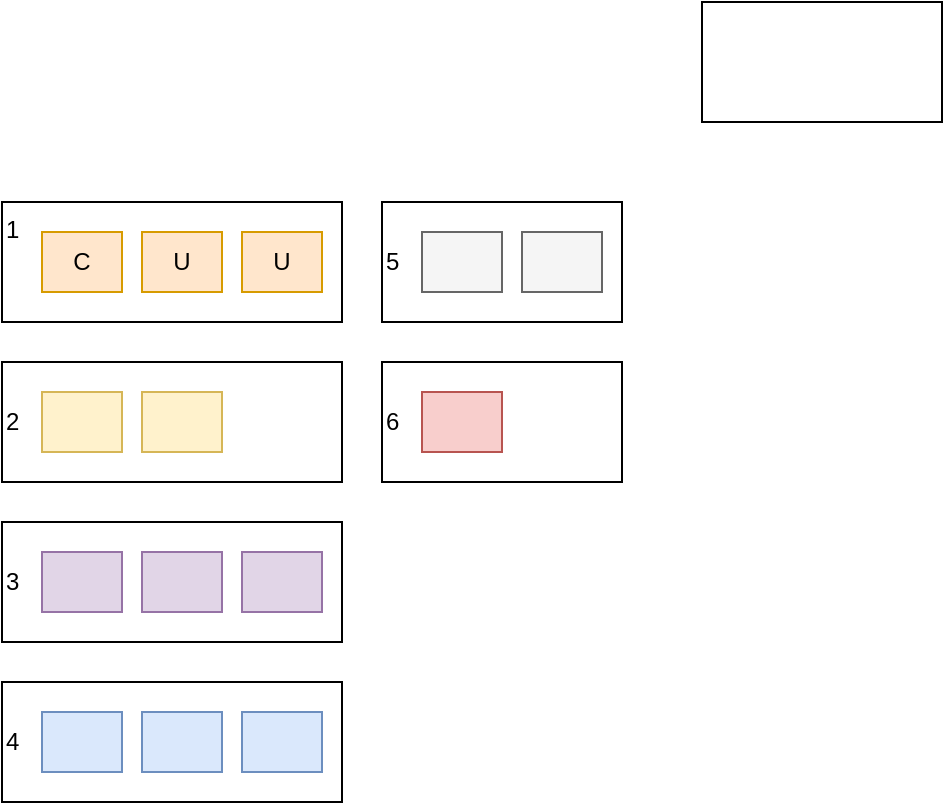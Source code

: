<mxfile version="20.1.1" type="github" pages="4">
  <diagram id="MrSgyRvSoph1z1Bf6FaL" name="Page-1">
    <mxGraphModel dx="1220" dy="1104" grid="1" gridSize="10" guides="1" tooltips="1" connect="1" arrows="1" fold="1" page="1" pageScale="1" pageWidth="850" pageHeight="1100" math="0" shadow="0">
      <root>
        <mxCell id="0" />
        <mxCell id="1" parent="0" />
        <mxCell id="wyF6EM-js5rAWTfWdnoO-21" value="1" style="rounded=0;whiteSpace=wrap;html=1;align=left;verticalAlign=top;" parent="1" vertex="1">
          <mxGeometry x="70" y="220" width="170" height="60" as="geometry" />
        </mxCell>
        <mxCell id="wyF6EM-js5rAWTfWdnoO-22" value="2" style="rounded=0;whiteSpace=wrap;html=1;align=left;" parent="1" vertex="1">
          <mxGeometry x="70" y="300" width="170" height="60" as="geometry" />
        </mxCell>
        <mxCell id="wyF6EM-js5rAWTfWdnoO-23" value="3" style="rounded=0;whiteSpace=wrap;html=1;align=left;" parent="1" vertex="1">
          <mxGeometry x="70" y="380" width="170" height="60" as="geometry" />
        </mxCell>
        <mxCell id="wyF6EM-js5rAWTfWdnoO-24" value="4" style="rounded=0;whiteSpace=wrap;html=1;align=left;" parent="1" vertex="1">
          <mxGeometry x="70" y="460" width="170" height="60" as="geometry" />
        </mxCell>
        <mxCell id="wyF6EM-js5rAWTfWdnoO-28" value="" style="rounded=0;whiteSpace=wrap;html=1;fillColor=#dae8fc;strokeColor=#6c8ebf;" parent="1" vertex="1">
          <mxGeometry x="190" y="475" width="40" height="30" as="geometry" />
        </mxCell>
        <mxCell id="wyF6EM-js5rAWTfWdnoO-29" value="U" style="rounded=0;whiteSpace=wrap;html=1;fillColor=#ffe6cc;strokeColor=#d79b00;" parent="1" vertex="1">
          <mxGeometry x="190" y="235" width="40" height="30" as="geometry" />
        </mxCell>
        <mxCell id="wyF6EM-js5rAWTfWdnoO-30" value="" style="rounded=0;whiteSpace=wrap;html=1;fillColor=#fff2cc;strokeColor=#d6b656;" parent="1" vertex="1">
          <mxGeometry x="90" y="315" width="40" height="30" as="geometry" />
        </mxCell>
        <mxCell id="wyF6EM-js5rAWTfWdnoO-33" value="" style="rounded=0;whiteSpace=wrap;html=1;fillColor=#fff2cc;strokeColor=#d6b656;" parent="1" vertex="1">
          <mxGeometry x="140" y="315" width="40" height="30" as="geometry" />
        </mxCell>
        <mxCell id="wyF6EM-js5rAWTfWdnoO-38" value="" style="rounded=0;whiteSpace=wrap;html=1;fillColor=#e1d5e7;strokeColor=#9673a6;" parent="1" vertex="1">
          <mxGeometry x="190" y="395" width="40" height="30" as="geometry" />
        </mxCell>
        <mxCell id="wyF6EM-js5rAWTfWdnoO-42" value="" style="rounded=0;whiteSpace=wrap;html=1;fillColor=#dae8fc;strokeColor=#6c8ebf;" parent="1" vertex="1">
          <mxGeometry x="90" y="475" width="40" height="30" as="geometry" />
        </mxCell>
        <mxCell id="wyF6EM-js5rAWTfWdnoO-43" value="" style="rounded=0;whiteSpace=wrap;html=1;fillColor=#dae8fc;strokeColor=#6c8ebf;" parent="1" vertex="1">
          <mxGeometry x="140" y="475" width="40" height="30" as="geometry" />
        </mxCell>
        <mxCell id="wyF6EM-js5rAWTfWdnoO-45" value="5" style="rounded=0;whiteSpace=wrap;html=1;align=left;" parent="1" vertex="1">
          <mxGeometry x="260" y="220" width="120" height="60" as="geometry" />
        </mxCell>
        <mxCell id="wyF6EM-js5rAWTfWdnoO-46" value="6" style="rounded=0;whiteSpace=wrap;html=1;align=left;" parent="1" vertex="1">
          <mxGeometry x="260" y="300" width="120" height="60" as="geometry" />
        </mxCell>
        <mxCell id="wyF6EM-js5rAWTfWdnoO-50" value="U" style="rounded=0;whiteSpace=wrap;html=1;fillColor=#ffe6cc;strokeColor=#d79b00;" parent="1" vertex="1">
          <mxGeometry x="140" y="235" width="40" height="30" as="geometry" />
        </mxCell>
        <mxCell id="wyF6EM-js5rAWTfWdnoO-51" value="C" style="rounded=0;whiteSpace=wrap;html=1;fillColor=#ffe6cc;strokeColor=#d79b00;" parent="1" vertex="1">
          <mxGeometry x="90" y="235" width="40" height="30" as="geometry" />
        </mxCell>
        <mxCell id="wyF6EM-js5rAWTfWdnoO-57" value="" style="rounded=0;whiteSpace=wrap;html=1;fillColor=#e1d5e7;strokeColor=#9673a6;" parent="1" vertex="1">
          <mxGeometry x="90" y="395" width="40" height="30" as="geometry" />
        </mxCell>
        <mxCell id="wyF6EM-js5rAWTfWdnoO-58" value="" style="rounded=0;whiteSpace=wrap;html=1;fillColor=#e1d5e7;strokeColor=#9673a6;" parent="1" vertex="1">
          <mxGeometry x="140" y="395" width="40" height="30" as="geometry" />
        </mxCell>
        <mxCell id="wyF6EM-js5rAWTfWdnoO-60" value="" style="rounded=0;whiteSpace=wrap;html=1;fillColor=#f5f5f5;fontColor=#333333;strokeColor=#666666;" parent="1" vertex="1">
          <mxGeometry x="280" y="235" width="40" height="30" as="geometry" />
        </mxCell>
        <mxCell id="wyF6EM-js5rAWTfWdnoO-61" value="" style="rounded=0;whiteSpace=wrap;html=1;fillColor=#f5f5f5;fontColor=#333333;strokeColor=#666666;" parent="1" vertex="1">
          <mxGeometry x="330" y="235" width="40" height="30" as="geometry" />
        </mxCell>
        <mxCell id="wyF6EM-js5rAWTfWdnoO-62" value="" style="rounded=0;whiteSpace=wrap;html=1;fillColor=#f8cecc;strokeColor=#b85450;" parent="1" vertex="1">
          <mxGeometry x="280" y="315" width="40" height="30" as="geometry" />
        </mxCell>
        <mxCell id="QsZjcv-_I5Wv7XG-o6u3-1" value="" style="rounded=0;whiteSpace=wrap;html=1;" vertex="1" parent="1">
          <mxGeometry x="420" y="120" width="120" height="60" as="geometry" />
        </mxCell>
      </root>
    </mxGraphModel>
  </diagram>
  <diagram id="f8rtskyEGW7xdTDdCQep" name="Page-2">
    <mxGraphModel dx="1166" dy="784" grid="1" gridSize="10" guides="1" tooltips="1" connect="1" arrows="1" fold="1" page="1" pageScale="1" pageWidth="850" pageHeight="1100" math="0" shadow="0">
      <root>
        <mxCell id="0" />
        <mxCell id="1" parent="0" />
        <mxCell id="tSylsjMDQA6okGXXvVji-1" value="OMS&lt;br&gt;Intelligent Order management" style="rounded=0;whiteSpace=wrap;html=1;" parent="1" vertex="1">
          <mxGeometry x="340" y="330" width="120" height="60" as="geometry" />
        </mxCell>
        <mxCell id="tSylsjMDQA6okGXXvVji-2" value="HCL&lt;br&gt;Commerce" style="rounded=0;whiteSpace=wrap;html=1;" parent="1" vertex="1">
          <mxGeometry x="200" y="130" width="120" height="60" as="geometry" />
        </mxCell>
        <mxCell id="tSylsjMDQA6okGXXvVji-3" value="ERP" style="rounded=0;whiteSpace=wrap;html=1;" parent="1" vertex="1">
          <mxGeometry x="650" y="420" width="120" height="60" as="geometry" />
        </mxCell>
        <mxCell id="tSylsjMDQA6okGXXvVji-6" value="" style="edgeStyle=orthogonalEdgeStyle;rounded=0;orthogonalLoop=1;jettySize=auto;html=1;" parent="1" source="tSylsjMDQA6okGXXvVji-4" target="tSylsjMDQA6okGXXvVji-5" edge="1">
          <mxGeometry relative="1" as="geometry" />
        </mxCell>
        <mxCell id="tSylsjMDQA6okGXXvVji-4" value="Purchase&lt;br&gt;with supplier" style="rounded=0;whiteSpace=wrap;html=1;" parent="1" vertex="1">
          <mxGeometry x="140" y="540" width="80" height="50" as="geometry" />
        </mxCell>
        <mxCell id="tSylsjMDQA6okGXXvVji-8" value="" style="edgeStyle=orthogonalEdgeStyle;rounded=0;orthogonalLoop=1;jettySize=auto;html=1;" parent="1" source="tSylsjMDQA6okGXXvVji-5" target="tSylsjMDQA6okGXXvVji-7" edge="1">
          <mxGeometry relative="1" as="geometry" />
        </mxCell>
        <mxCell id="tSylsjMDQA6okGXXvVji-5" value="Supplier delivery to warehouse" style="rounded=0;whiteSpace=wrap;html=1;" parent="1" vertex="1">
          <mxGeometry x="250" y="540" width="80" height="50" as="geometry" />
        </mxCell>
        <mxCell id="tSylsjMDQA6okGXXvVji-12" value="" style="edgeStyle=orthogonalEdgeStyle;rounded=0;orthogonalLoop=1;jettySize=auto;html=1;" parent="1" source="tSylsjMDQA6okGXXvVji-7" target="tSylsjMDQA6okGXXvVji-11" edge="1">
          <mxGeometry relative="1" as="geometry" />
        </mxCell>
        <mxCell id="tSylsjMDQA6okGXXvVji-7" value="Dispatch to PUDO" style="rounded=0;whiteSpace=wrap;html=1;fillColor=#dae8fc;strokeColor=#6c8ebf;" parent="1" vertex="1">
          <mxGeometry x="360" y="540" width="80" height="50" as="geometry" />
        </mxCell>
        <mxCell id="tSylsjMDQA6okGXXvVji-9" value="Service order for tech" style="rounded=0;whiteSpace=wrap;html=1;fillColor=#f8cecc;strokeColor=#b85450;" parent="1" vertex="1">
          <mxGeometry x="250" y="620" width="80" height="50" as="geometry" />
        </mxCell>
        <mxCell id="tSylsjMDQA6okGXXvVji-14" value="" style="edgeStyle=orthogonalEdgeStyle;rounded=0;orthogonalLoop=1;jettySize=auto;html=1;" parent="1" source="tSylsjMDQA6okGXXvVji-11" target="tSylsjMDQA6okGXXvVji-13" edge="1">
          <mxGeometry relative="1" as="geometry" />
        </mxCell>
        <mxCell id="tSylsjMDQA6okGXXvVji-11" value="Pick and drive to customer" style="rounded=0;whiteSpace=wrap;html=1;" parent="1" vertex="1">
          <mxGeometry x="460" y="540" width="80" height="50" as="geometry" />
        </mxCell>
        <mxCell id="tSylsjMDQA6okGXXvVji-16" value="" style="edgeStyle=orthogonalEdgeStyle;rounded=0;orthogonalLoop=1;jettySize=auto;html=1;" parent="1" source="tSylsjMDQA6okGXXvVji-13" target="tSylsjMDQA6okGXXvVji-15" edge="1">
          <mxGeometry relative="1" as="geometry" />
        </mxCell>
        <mxCell id="tSylsjMDQA6okGXXvVji-13" value="Install" style="rounded=0;whiteSpace=wrap;html=1;fillColor=#d5e8d4;strokeColor=#82b366;" parent="1" vertex="1">
          <mxGeometry x="570" y="540" width="80" height="50" as="geometry" />
        </mxCell>
        <mxCell id="tSylsjMDQA6okGXXvVji-15" value="Collect final payment" style="rounded=0;whiteSpace=wrap;html=1;fillColor=#d5e8d4;strokeColor=#82b366;" parent="1" vertex="1">
          <mxGeometry x="680" y="540" width="80" height="50" as="geometry" />
        </mxCell>
        <mxCell id="tSylsjMDQA6okGXXvVji-18" value="Order" style="rounded=0;whiteSpace=wrap;html=1;" parent="1" vertex="1">
          <mxGeometry x="240" y="240" width="80" height="50" as="geometry" />
        </mxCell>
        <mxCell id="tSylsjMDQA6okGXXvVji-19" value="" style="endArrow=classic;html=1;rounded=0;exitX=0.5;exitY=1;exitDx=0;exitDy=0;entryX=0.5;entryY=0;entryDx=0;entryDy=0;" parent="1" source="tSylsjMDQA6okGXXvVji-2" target="tSylsjMDQA6okGXXvVji-18" edge="1">
          <mxGeometry width="50" height="50" relative="1" as="geometry">
            <mxPoint x="450" y="480" as="sourcePoint" />
            <mxPoint x="500" y="430" as="targetPoint" />
          </mxGeometry>
        </mxCell>
        <mxCell id="tSylsjMDQA6okGXXvVji-20" value="Purchase&lt;br&gt;with supplier" style="rounded=0;whiteSpace=wrap;html=1;" parent="1" vertex="1">
          <mxGeometry x="140" y="540" width="80" height="50" as="geometry" />
        </mxCell>
        <mxCell id="tSylsjMDQA6okGXXvVji-21" value="Supplier delivery to warehouse" style="rounded=0;whiteSpace=wrap;html=1;" parent="1" vertex="1">
          <mxGeometry x="250" y="540" width="80" height="50" as="geometry" />
        </mxCell>
        <mxCell id="tSylsjMDQA6okGXXvVji-22" value="Purchase&lt;br&gt;with supplier" style="rounded=0;whiteSpace=wrap;html=1;" parent="1" vertex="1">
          <mxGeometry x="140" y="540" width="80" height="50" as="geometry" />
        </mxCell>
        <mxCell id="tSylsjMDQA6okGXXvVji-23" value="Supplier delivery to warehouse" style="rounded=0;whiteSpace=wrap;html=1;" parent="1" vertex="1">
          <mxGeometry x="250" y="540" width="80" height="50" as="geometry" />
        </mxCell>
        <mxCell id="tSylsjMDQA6okGXXvVji-24" value="Pick and drive to customer" style="rounded=0;whiteSpace=wrap;html=1;" parent="1" vertex="1">
          <mxGeometry x="460" y="540" width="80" height="50" as="geometry" />
        </mxCell>
        <mxCell id="tSylsjMDQA6okGXXvVji-25" value="Purchase&lt;br&gt;with supplier" style="rounded=0;whiteSpace=wrap;html=1;" parent="1" vertex="1">
          <mxGeometry x="140" y="540" width="80" height="50" as="geometry" />
        </mxCell>
        <mxCell id="tSylsjMDQA6okGXXvVji-26" value="Supplier delivery to warehouse" style="rounded=0;whiteSpace=wrap;html=1;" parent="1" vertex="1">
          <mxGeometry x="250" y="540" width="80" height="50" as="geometry" />
        </mxCell>
        <mxCell id="tSylsjMDQA6okGXXvVji-27" value="Pick and drive to customer" style="rounded=0;whiteSpace=wrap;html=1;" parent="1" vertex="1">
          <mxGeometry x="460" y="540" width="80" height="50" as="geometry" />
        </mxCell>
        <mxCell id="tSylsjMDQA6okGXXvVji-28" value="Purchase&lt;br&gt;with supplier" style="rounded=0;whiteSpace=wrap;html=1;fillColor=#dae8fc;strokeColor=#6c8ebf;" parent="1" vertex="1">
          <mxGeometry x="140" y="540" width="80" height="50" as="geometry" />
        </mxCell>
        <mxCell id="tSylsjMDQA6okGXXvVji-29" value="Supplier delivery to warehouse" style="rounded=0;whiteSpace=wrap;html=1;fillColor=#dae8fc;strokeColor=#6c8ebf;" parent="1" vertex="1">
          <mxGeometry x="250" y="540" width="80" height="50" as="geometry" />
        </mxCell>
        <mxCell id="tSylsjMDQA6okGXXvVji-30" value="Pick and drive to customer" style="rounded=0;whiteSpace=wrap;html=1;fillColor=#dae8fc;strokeColor=#6c8ebf;" parent="1" vertex="1">
          <mxGeometry x="460" y="540" width="80" height="50" as="geometry" />
        </mxCell>
        <mxCell id="tSylsjMDQA6okGXXvVji-31" value="" style="endArrow=classic;html=1;rounded=0;exitX=0.5;exitY=1;exitDx=0;exitDy=0;entryX=0.5;entryY=0;entryDx=0;entryDy=0;" parent="1" source="tSylsjMDQA6okGXXvVji-18" target="tSylsjMDQA6okGXXvVji-1" edge="1">
          <mxGeometry width="50" height="50" relative="1" as="geometry">
            <mxPoint x="450" y="480" as="sourcePoint" />
            <mxPoint x="500" y="430" as="targetPoint" />
          </mxGeometry>
        </mxCell>
        <mxCell id="tSylsjMDQA6okGXXvVji-32" value="Sales order" style="rounded=0;whiteSpace=wrap;html=1;fillColor=#dae8fc;strokeColor=#6c8ebf;" parent="1" vertex="1">
          <mxGeometry x="140" y="460" width="80" height="40" as="geometry" />
        </mxCell>
        <mxCell id="tSylsjMDQA6okGXXvVji-33" value="" style="endArrow=classic;html=1;rounded=0;exitX=0.473;exitY=1.04;exitDx=0;exitDy=0;exitPerimeter=0;entryX=0.5;entryY=0;entryDx=0;entryDy=0;" parent="1" source="tSylsjMDQA6okGXXvVji-1" target="tSylsjMDQA6okGXXvVji-32" edge="1">
          <mxGeometry width="50" height="50" relative="1" as="geometry">
            <mxPoint x="450" y="480" as="sourcePoint" />
            <mxPoint x="500" y="430" as="targetPoint" />
          </mxGeometry>
        </mxCell>
        <mxCell id="tSylsjMDQA6okGXXvVji-34" value="" style="endArrow=classic;html=1;rounded=0;exitX=1.035;exitY=0.526;exitDx=0;exitDy=0;exitPerimeter=0;" parent="1" source="tSylsjMDQA6okGXXvVji-1" edge="1">
          <mxGeometry width="50" height="50" relative="1" as="geometry">
            <mxPoint x="450" y="480" as="sourcePoint" />
            <mxPoint x="580" y="250" as="targetPoint" />
          </mxGeometry>
        </mxCell>
        <mxCell id="tSylsjMDQA6okGXXvVji-35" value="3rd party fulfillment" style="rounded=0;whiteSpace=wrap;html=1;" parent="1" vertex="1">
          <mxGeometry x="580" y="220" width="120" height="60" as="geometry" />
        </mxCell>
      </root>
    </mxGraphModel>
  </diagram>
  <diagram id="ljj8FqV-Sng-DoIx94Ad" name="Page-3">
    <mxGraphModel dx="1220" dy="1104" grid="1" gridSize="10" guides="1" tooltips="1" connect="1" arrows="1" fold="1" page="1" pageScale="1" pageWidth="850" pageHeight="1100" math="0" shadow="0">
      <root>
        <mxCell id="0" />
        <mxCell id="1" parent="0" />
        <mxCell id="2LQS0nzcFNbkjVXeKuqE-7" value="" style="edgeStyle=orthogonalEdgeStyle;rounded=0;orthogonalLoop=1;jettySize=auto;html=1;" parent="1" source="2LQS0nzcFNbkjVXeKuqE-1" target="2LQS0nzcFNbkjVXeKuqE-6" edge="1">
          <mxGeometry relative="1" as="geometry" />
        </mxCell>
        <mxCell id="2LQS0nzcFNbkjVXeKuqE-1" value="Packing slip&lt;br&gt;#ID02" style="rounded=0;whiteSpace=wrap;html=1;" parent="1" vertex="1">
          <mxGeometry x="200" y="310" width="120" height="60" as="geometry" />
        </mxCell>
        <mxCell id="2LQS0nzcFNbkjVXeKuqE-5" value="" style="edgeStyle=orthogonalEdgeStyle;rounded=0;orthogonalLoop=1;jettySize=auto;html=1;" parent="1" source="2LQS0nzcFNbkjVXeKuqE-2" target="2LQS0nzcFNbkjVXeKuqE-4" edge="1">
          <mxGeometry relative="1" as="geometry" />
        </mxCell>
        <mxCell id="2LQS0nzcFNbkjVXeKuqE-2" value="Packing slip&lt;br&gt;#ID01" style="rounded=0;whiteSpace=wrap;html=1;" parent="1" vertex="1">
          <mxGeometry x="200" y="230" width="120" height="60" as="geometry" />
        </mxCell>
        <mxCell id="2LQS0nzcFNbkjVXeKuqE-3" value="Invoice&lt;br&gt;&lt;br&gt;#ID01&lt;br&gt;#ID02&lt;br&gt;" style="rounded=0;whiteSpace=wrap;html=1;" parent="1" vertex="1">
          <mxGeometry x="600" y="180" width="120" height="60" as="geometry" />
        </mxCell>
        <mxCell id="2LQS0nzcFNbkjVXeKuqE-4" value="Product receipt&lt;br&gt;#ID01" style="rounded=0;whiteSpace=wrap;html=1;" parent="1" vertex="1">
          <mxGeometry x="400" y="230" width="120" height="60" as="geometry" />
        </mxCell>
        <mxCell id="2LQS0nzcFNbkjVXeKuqE-6" value="Product receipt&lt;br&gt;#ID02" style="rounded=0;whiteSpace=wrap;html=1;" parent="1" vertex="1">
          <mxGeometry x="400" y="310" width="120" height="60" as="geometry" />
        </mxCell>
        <mxCell id="2LQS0nzcFNbkjVXeKuqE-12" value="" style="edgeStyle=orthogonalEdgeStyle;rounded=0;orthogonalLoop=1;jettySize=auto;html=1;" parent="1" source="2LQS0nzcFNbkjVXeKuqE-8" target="2LQS0nzcFNbkjVXeKuqE-11" edge="1">
          <mxGeometry relative="1" as="geometry" />
        </mxCell>
        <mxCell id="2LQS0nzcFNbkjVXeKuqE-8" value="EDI Portal" style="rounded=0;whiteSpace=wrap;html=1;" parent="1" vertex="1">
          <mxGeometry x="380" y="570" width="80" height="60" as="geometry" />
        </mxCell>
        <mxCell id="2LQS0nzcFNbkjVXeKuqE-10" value="" style="edgeStyle=orthogonalEdgeStyle;rounded=0;orthogonalLoop=1;jettySize=auto;html=1;" parent="1" source="2LQS0nzcFNbkjVXeKuqE-9" target="2LQS0nzcFNbkjVXeKuqE-8" edge="1">
          <mxGeometry relative="1" as="geometry" />
        </mxCell>
        <mxCell id="2LQS0nzcFNbkjVXeKuqE-9" value="ASN" style="shape=document;whiteSpace=wrap;html=1;boundedLbl=1;" parent="1" vertex="1">
          <mxGeometry x="380" y="480" width="80" height="40" as="geometry" />
        </mxCell>
        <mxCell id="2LQS0nzcFNbkjVXeKuqE-11" value="Clipper" style="whiteSpace=wrap;html=1;rounded=0;" parent="1" vertex="1">
          <mxGeometry x="200" y="690" width="120" height="60" as="geometry" />
        </mxCell>
      </root>
    </mxGraphModel>
  </diagram>
  <diagram id="zPKi5U0y_IrefZE18IHF" name="Page-4">
    <mxGraphModel dx="697" dy="1731" grid="1" gridSize="10" guides="1" tooltips="1" connect="1" arrows="1" fold="1" page="1" pageScale="1" pageWidth="850" pageHeight="1100" math="0" shadow="0">
      <root>
        <mxCell id="0" />
        <mxCell id="1" parent="0" />
        <mxCell id="QGKfW3-krKWg9SkF_rpc-1" value="" style="endArrow=none;html=1;rounded=0;" edge="1" parent="1">
          <mxGeometry width="50" height="50" relative="1" as="geometry">
            <mxPoint x="20" y="230" as="sourcePoint" />
            <mxPoint x="850" y="230" as="targetPoint" />
          </mxGeometry>
        </mxCell>
        <mxCell id="QGKfW3-krKWg9SkF_rpc-2" value="" style="endArrow=none;html=1;rounded=0;" edge="1" parent="1">
          <mxGeometry width="50" height="50" relative="1" as="geometry">
            <mxPoint x="30" y="820" as="sourcePoint" />
            <mxPoint x="860" y="820" as="targetPoint" />
          </mxGeometry>
        </mxCell>
        <mxCell id="QGKfW3-krKWg9SkF_rpc-7" value="Sales order" style="rounded=0;whiteSpace=wrap;html=1;labelPosition=center;verticalLabelPosition=middle;align=center;verticalAlign=top;" vertex="1" parent="1">
          <mxGeometry x="60" y="20" width="250" height="190" as="geometry" />
        </mxCell>
        <mxCell id="QGKfW3-krKWg9SkF_rpc-8" value="Curtain - Purchase to order + Install" style="rounded=0;whiteSpace=wrap;html=1;fillColor=#dae8fc;strokeColor=#6c8ebf;" vertex="1" parent="1">
          <mxGeometry x="70" y="50" width="230" height="30" as="geometry" />
        </mxCell>
        <mxCell id="QGKfW3-krKWg9SkF_rpc-9" value="Curtain - Purchase&amp;nbsp;to order + Install" style="rounded=0;whiteSpace=wrap;html=1;fillColor=#dae8fc;strokeColor=#6c8ebf;" vertex="1" parent="1">
          <mxGeometry x="70" y="90" width="230" height="30" as="geometry" />
        </mxCell>
        <mxCell id="QGKfW3-krKWg9SkF_rpc-10" value="Pillow cover - Stock" style="rounded=0;whiteSpace=wrap;html=1;fillColor=#d5e8d4;strokeColor=#82b366;" vertex="1" parent="1">
          <mxGeometry x="70" y="130" width="230" height="30" as="geometry" />
        </mxCell>
        <mxCell id="QGKfW3-krKWg9SkF_rpc-11" value="Couch - Purchase&amp;nbsp;to order" style="rounded=0;whiteSpace=wrap;html=1;fillColor=#fff2cc;strokeColor=#d6b656;" vertex="1" parent="1">
          <mxGeometry x="70" y="170" width="230" height="30" as="geometry" />
        </mxCell>
        <mxCell id="QGKfW3-krKWg9SkF_rpc-12" value="Ecommerce HCL" style="text;html=1;strokeColor=none;fillColor=none;align=center;verticalAlign=middle;whiteSpace=wrap;rounded=0;fontStyle=1" vertex="1" parent="1">
          <mxGeometry x="60" y="-50" width="130" height="60" as="geometry" />
        </mxCell>
        <mxCell id="QGKfW3-krKWg9SkF_rpc-13" value="OMS - IOM" style="text;html=1;strokeColor=none;fillColor=none;align=center;verticalAlign=middle;whiteSpace=wrap;rounded=0;fontStyle=1" vertex="1" parent="1">
          <mxGeometry y="230" width="130" height="60" as="geometry" />
        </mxCell>
        <mxCell id="QGKfW3-krKWg9SkF_rpc-14" value="" style="endArrow=classic;html=1;rounded=0;exitX=0.5;exitY=1;exitDx=0;exitDy=0;" edge="1" parent="1" source="QGKfW3-krKWg9SkF_rpc-7">
          <mxGeometry width="50" height="50" relative="1" as="geometry">
            <mxPoint x="400" y="470" as="sourcePoint" />
            <mxPoint x="135" y="300" as="targetPoint" />
          </mxGeometry>
        </mxCell>
        <mxCell id="QGKfW3-krKWg9SkF_rpc-15" value="Order intake provider" style="rounded=0;whiteSpace=wrap;html=1;" vertex="1" parent="1">
          <mxGeometry x="75" y="300" width="120" height="40" as="geometry" />
        </mxCell>
        <mxCell id="QGKfW3-krKWg9SkF_rpc-16" value="Order" style="rounded=0;whiteSpace=wrap;html=1;fillColor=#f5f5f5;fontColor=#333333;strokeColor=#666666;" vertex="1" parent="1">
          <mxGeometry x="40" y="390" width="120" height="60" as="geometry" />
        </mxCell>
        <mxCell id="QGKfW3-krKWg9SkF_rpc-17" value="Order products" style="rounded=0;whiteSpace=wrap;html=1;fillColor=#f5f5f5;fontColor=#333333;strokeColor=#666666;" vertex="1" parent="1">
          <mxGeometry x="120" y="430" width="120" height="30" as="geometry" />
        </mxCell>
        <mxCell id="QGKfW3-krKWg9SkF_rpc-18" value="Order products" style="rounded=0;whiteSpace=wrap;html=1;fillColor=#f5f5f5;fontColor=#333333;strokeColor=#666666;" vertex="1" parent="1">
          <mxGeometry x="120" y="470" width="120" height="30" as="geometry" />
        </mxCell>
        <mxCell id="QGKfW3-krKWg9SkF_rpc-19" value="Order products" style="rounded=0;whiteSpace=wrap;html=1;fillColor=#f5f5f5;fontColor=#333333;strokeColor=#666666;" vertex="1" parent="1">
          <mxGeometry x="120" y="510" width="120" height="30" as="geometry" />
        </mxCell>
        <mxCell id="QGKfW3-krKWg9SkF_rpc-20" value="Order products" style="rounded=0;whiteSpace=wrap;html=1;fillColor=#f5f5f5;fontColor=#333333;strokeColor=#666666;" vertex="1" parent="1">
          <mxGeometry x="120" y="550" width="120" height="30" as="geometry" />
        </mxCell>
        <mxCell id="QGKfW3-krKWg9SkF_rpc-21" value="" style="endArrow=classic;html=1;rounded=0;exitX=0.5;exitY=1;exitDx=0;exitDy=0;entryX=0.5;entryY=0;entryDx=0;entryDy=0;" edge="1" parent="1" source="QGKfW3-krKWg9SkF_rpc-15" target="QGKfW3-krKWg9SkF_rpc-16">
          <mxGeometry width="50" height="50" relative="1" as="geometry">
            <mxPoint x="400" y="470" as="sourcePoint" />
            <mxPoint x="450" y="420" as="targetPoint" />
          </mxGeometry>
        </mxCell>
        <mxCell id="QGKfW3-krKWg9SkF_rpc-29" value="Fulfillment Order" style="rounded=0;whiteSpace=wrap;html=1;fillColor=#dae8fc;strokeColor=#6c8ebf;" vertex="1" parent="1">
          <mxGeometry x="290" y="310" width="120" height="60" as="geometry" />
        </mxCell>
        <mxCell id="QGKfW3-krKWg9SkF_rpc-30" value="Fulfillment Order&amp;nbsp;product" style="rounded=0;whiteSpace=wrap;html=1;fillColor=#dae8fc;strokeColor=#6c8ebf;" vertex="1" parent="1">
          <mxGeometry x="310" y="350" width="170" height="30" as="geometry" />
        </mxCell>
        <mxCell id="QGKfW3-krKWg9SkF_rpc-34" value="Fulfillment Order" style="rounded=0;whiteSpace=wrap;html=1;fillColor=#d5e8d4;strokeColor=#82b366;" vertex="1" parent="1">
          <mxGeometry x="510" y="310" width="120" height="60" as="geometry" />
        </mxCell>
        <mxCell id="QGKfW3-krKWg9SkF_rpc-35" value="Fulfillment Order&amp;nbsp;product" style="rounded=0;whiteSpace=wrap;html=1;fillColor=#d5e8d4;strokeColor=#82b366;" vertex="1" parent="1">
          <mxGeometry x="530" y="350" width="170" height="30" as="geometry" />
        </mxCell>
        <mxCell id="QGKfW3-krKWg9SkF_rpc-36" value="Fulfillment Order" style="rounded=0;whiteSpace=wrap;html=1;fillColor=#fff2cc;strokeColor=#d6b656;" vertex="1" parent="1">
          <mxGeometry x="730" y="310" width="120" height="60" as="geometry" />
        </mxCell>
        <mxCell id="QGKfW3-krKWg9SkF_rpc-37" value="Fulfillment Order&amp;nbsp;product" style="rounded=0;whiteSpace=wrap;html=1;fillColor=#fff2cc;strokeColor=#d6b656;" vertex="1" parent="1">
          <mxGeometry x="750" y="350" width="170" height="30" as="geometry" />
        </mxCell>
        <mxCell id="QGKfW3-krKWg9SkF_rpc-53" value="Fulfillment journey" style="text;html=1;strokeColor=none;fillColor=none;align=center;verticalAlign=middle;whiteSpace=wrap;rounded=0;fontStyle=1" vertex="1" parent="1">
          <mxGeometry x="450" y="230" width="200" height="30" as="geometry" />
        </mxCell>
        <mxCell id="QGKfW3-krKWg9SkF_rpc-54" value="Fulfillment Order&amp;nbsp;product" style="rounded=0;whiteSpace=wrap;html=1;fillColor=#dae8fc;strokeColor=#6c8ebf;" vertex="1" parent="1">
          <mxGeometry x="310" y="390" width="170" height="30" as="geometry" />
        </mxCell>
        <mxCell id="QGKfW3-krKWg9SkF_rpc-55" value="" style="endArrow=none;html=1;rounded=0;" edge="1" parent="1">
          <mxGeometry width="50" height="50" relative="1" as="geometry">
            <mxPoint x="490" y="700" as="sourcePoint" />
            <mxPoint x="490" y="290" as="targetPoint" />
          </mxGeometry>
        </mxCell>
        <mxCell id="QGKfW3-krKWg9SkF_rpc-56" value="" style="endArrow=none;html=1;rounded=0;" edge="1" parent="1">
          <mxGeometry width="50" height="50" relative="1" as="geometry">
            <mxPoint x="710" y="690" as="sourcePoint" />
            <mxPoint x="710" y="280" as="targetPoint" />
          </mxGeometry>
        </mxCell>
        <mxCell id="QGKfW3-krKWg9SkF_rpc-57" value="" style="endArrow=none;html=1;rounded=0;fontStyle=1" edge="1" parent="1">
          <mxGeometry width="50" height="50" relative="1" as="geometry">
            <mxPoint x="940" y="690" as="sourcePoint" />
            <mxPoint x="940" y="280" as="targetPoint" />
          </mxGeometry>
        </mxCell>
        <mxCell id="QGKfW3-krKWg9SkF_rpc-62" value="" style="edgeStyle=orthogonalEdgeStyle;rounded=0;orthogonalLoop=1;jettySize=auto;html=1;" edge="1" parent="1" source="QGKfW3-krKWg9SkF_rpc-58" target="QGKfW3-krKWg9SkF_rpc-61">
          <mxGeometry relative="1" as="geometry" />
        </mxCell>
        <mxCell id="QGKfW3-krKWg9SkF_rpc-58" value="Create commerce order" style="rounded=0;whiteSpace=wrap;html=1;" vertex="1" parent="1">
          <mxGeometry x="310" y="450" width="120" height="60" as="geometry" />
        </mxCell>
        <mxCell id="QGKfW3-krKWg9SkF_rpc-66" value="" style="edgeStyle=orthogonalEdgeStyle;rounded=0;orthogonalLoop=1;jettySize=auto;html=1;" edge="1" parent="1" source="QGKfW3-krKWg9SkF_rpc-59" target="QGKfW3-krKWg9SkF_rpc-65">
          <mxGeometry relative="1" as="geometry" />
        </mxCell>
        <mxCell id="QGKfW3-krKWg9SkF_rpc-59" value="Create commerce order" style="rounded=0;whiteSpace=wrap;html=1;" vertex="1" parent="1">
          <mxGeometry x="555" y="450" width="120" height="60" as="geometry" />
        </mxCell>
        <mxCell id="QGKfW3-krKWg9SkF_rpc-68" value="" style="edgeStyle=orthogonalEdgeStyle;rounded=0;orthogonalLoop=1;jettySize=auto;html=1;" edge="1" parent="1" source="QGKfW3-krKWg9SkF_rpc-60" target="QGKfW3-krKWg9SkF_rpc-67">
          <mxGeometry relative="1" as="geometry" />
        </mxCell>
        <mxCell id="QGKfW3-krKWg9SkF_rpc-60" value="Create commerce order" style="rounded=0;whiteSpace=wrap;html=1;" vertex="1" parent="1">
          <mxGeometry x="775" y="450" width="120" height="60" as="geometry" />
        </mxCell>
        <mxCell id="QGKfW3-krKWg9SkF_rpc-64" value="" style="edgeStyle=orthogonalEdgeStyle;rounded=0;orthogonalLoop=1;jettySize=auto;html=1;" edge="1" parent="1" source="QGKfW3-krKWg9SkF_rpc-61" target="QGKfW3-krKWg9SkF_rpc-63">
          <mxGeometry relative="1" as="geometry" />
        </mxCell>
        <mxCell id="QGKfW3-krKWg9SkF_rpc-61" value="Transfer order from DC - PUDO" style="rounded=0;whiteSpace=wrap;html=1;" vertex="1" parent="1">
          <mxGeometry x="310" y="550" width="120" height="60" as="geometry" />
        </mxCell>
        <mxCell id="QGKfW3-krKWg9SkF_rpc-70" value="" style="edgeStyle=orthogonalEdgeStyle;rounded=0;orthogonalLoop=1;jettySize=auto;html=1;" edge="1" parent="1" source="QGKfW3-krKWg9SkF_rpc-63" target="QGKfW3-krKWg9SkF_rpc-69">
          <mxGeometry relative="1" as="geometry" />
        </mxCell>
        <mxCell id="QGKfW3-krKWg9SkF_rpc-63" value="PO with supplier" style="rounded=0;whiteSpace=wrap;html=1;" vertex="1" parent="1">
          <mxGeometry x="310" y="650" width="120" height="60" as="geometry" />
        </mxCell>
        <mxCell id="QGKfW3-krKWg9SkF_rpc-65" value="Release to warehouse" style="rounded=0;whiteSpace=wrap;html=1;" vertex="1" parent="1">
          <mxGeometry x="555" y="550" width="120" height="60" as="geometry" />
        </mxCell>
        <mxCell id="QGKfW3-krKWg9SkF_rpc-67" value="PO supplier" style="rounded=0;whiteSpace=wrap;html=1;" vertex="1" parent="1">
          <mxGeometry x="775" y="550" width="120" height="60" as="geometry" />
        </mxCell>
        <mxCell id="QGKfW3-krKWg9SkF_rpc-69" value="Create service order" style="rounded=0;whiteSpace=wrap;html=1;" vertex="1" parent="1">
          <mxGeometry x="310" y="740" width="120" height="60" as="geometry" />
        </mxCell>
        <mxCell id="QGKfW3-krKWg9SkF_rpc-71" value="Sales (commerce) order" style="rounded=0;whiteSpace=wrap;html=1;" vertex="1" parent="1">
          <mxGeometry x="75" y="930" width="120" height="60" as="geometry" />
        </mxCell>
        <mxCell id="QGKfW3-krKWg9SkF_rpc-72" value="ERP - FinOps" style="text;html=1;strokeColor=none;fillColor=none;align=center;verticalAlign=middle;whiteSpace=wrap;rounded=0;fontStyle=1" vertex="1" parent="1">
          <mxGeometry x="30" y="820" width="130" height="60" as="geometry" />
        </mxCell>
        <mxCell id="QGKfW3-krKWg9SkF_rpc-73" value="Transfer order&lt;br&gt;DC - PUDO" style="rounded=0;whiteSpace=wrap;html=1;" vertex="1" parent="1">
          <mxGeometry x="270" y="930" width="120" height="60" as="geometry" />
        </mxCell>
        <mxCell id="QGKfW3-krKWg9SkF_rpc-74" value="Purchase order with supplier" style="rounded=0;whiteSpace=wrap;html=1;" vertex="1" parent="1">
          <mxGeometry x="450" y="930" width="120" height="60" as="geometry" />
        </mxCell>
        <mxCell id="QGKfW3-krKWg9SkF_rpc-80" value="" style="endArrow=classic;html=1;rounded=0;exitX=0;exitY=0.75;exitDx=0;exitDy=0;entryX=1;entryY=0;entryDx=0;entryDy=0;" edge="1" parent="1" source="QGKfW3-krKWg9SkF_rpc-58" target="QGKfW3-krKWg9SkF_rpc-71">
          <mxGeometry width="50" height="50" relative="1" as="geometry">
            <mxPoint x="470" y="620" as="sourcePoint" />
            <mxPoint x="520" y="570" as="targetPoint" />
          </mxGeometry>
        </mxCell>
        <mxCell id="QGKfW3-krKWg9SkF_rpc-81" value="" style="endArrow=classic;html=1;rounded=0;exitX=0;exitY=1;exitDx=0;exitDy=0;entryX=0.185;entryY=0.028;entryDx=0;entryDy=0;entryPerimeter=0;" edge="1" parent="1" source="QGKfW3-krKWg9SkF_rpc-61" target="QGKfW3-krKWg9SkF_rpc-73">
          <mxGeometry width="50" height="50" relative="1" as="geometry">
            <mxPoint x="470" y="620" as="sourcePoint" />
            <mxPoint x="520" y="570" as="targetPoint" />
          </mxGeometry>
        </mxCell>
        <mxCell id="QGKfW3-krKWg9SkF_rpc-82" value="" style="endArrow=classic;html=1;rounded=0;exitX=1;exitY=1;exitDx=0;exitDy=0;entryX=0.5;entryY=0;entryDx=0;entryDy=0;" edge="1" parent="1" source="QGKfW3-krKWg9SkF_rpc-63" target="QGKfW3-krKWg9SkF_rpc-74">
          <mxGeometry width="50" height="50" relative="1" as="geometry">
            <mxPoint x="470" y="620" as="sourcePoint" />
            <mxPoint x="520" y="570" as="targetPoint" />
          </mxGeometry>
        </mxCell>
        <mxCell id="QGKfW3-krKWg9SkF_rpc-83" value="Event: Delivery date change" style="rounded=0;whiteSpace=wrap;html=1;fillColor=#f8cecc;strokeColor=#b85450;" vertex="1" parent="1">
          <mxGeometry x="530" y="850" width="120" height="40" as="geometry" />
        </mxCell>
        <mxCell id="QGKfW3-krKWg9SkF_rpc-84" value="Event: Delivered" style="rounded=0;whiteSpace=wrap;html=1;fillColor=#f8cecc;strokeColor=#b85450;" vertex="1" parent="1">
          <mxGeometry x="580" y="910" width="120" height="40" as="geometry" />
        </mxCell>
        <mxCell id="QGKfW3-krKWg9SkF_rpc-85" value="Event: Shipped" style="rounded=0;whiteSpace=wrap;html=1;fillColor=#f8cecc;strokeColor=#b85450;" vertex="1" parent="1">
          <mxGeometry x="305" y="840" width="120" height="40" as="geometry" />
        </mxCell>
        <mxCell id="QGKfW3-krKWg9SkF_rpc-86" value="Event: Delivered" style="rounded=0;whiteSpace=wrap;html=1;fillColor=#f8cecc;strokeColor=#b85450;" vertex="1" parent="1">
          <mxGeometry x="305" y="890" width="120" height="40" as="geometry" />
        </mxCell>
        <mxCell id="QGKfW3-krKWg9SkF_rpc-87" value="" style="endArrow=classic;html=1;rounded=0;exitX=0.5;exitY=0;exitDx=0;exitDy=0;" edge="1" parent="1" source="QGKfW3-krKWg9SkF_rpc-83">
          <mxGeometry width="50" height="50" relative="1" as="geometry">
            <mxPoint x="600" y="830" as="sourcePoint" />
            <mxPoint x="450" y="450" as="targetPoint" />
          </mxGeometry>
        </mxCell>
        <mxCell id="QGKfW3-krKWg9SkF_rpc-88" value="Fulfillment Order" style="rounded=0;whiteSpace=wrap;html=1;fillColor=#dae8fc;strokeColor=#6c8ebf;" vertex="1" parent="1">
          <mxGeometry x="75" y="1110" width="120" height="60" as="geometry" />
        </mxCell>
        <mxCell id="QGKfW3-krKWg9SkF_rpc-89" value="Fulfillment Order&amp;nbsp;product" style="rounded=0;whiteSpace=wrap;html=1;fillColor=#dae8fc;strokeColor=#6c8ebf;" vertex="1" parent="1">
          <mxGeometry x="95" y="1180" width="170" height="30" as="geometry" />
        </mxCell>
        <mxCell id="QGKfW3-krKWg9SkF_rpc-90" value="Fulfillment Order&amp;nbsp;product" style="rounded=0;whiteSpace=wrap;html=1;fillColor=#dae8fc;strokeColor=#6c8ebf;" vertex="1" parent="1">
          <mxGeometry x="95" y="1250" width="170" height="30" as="geometry" />
        </mxCell>
        <mxCell id="QGKfW3-krKWg9SkF_rpc-91" value="Fulfillment activity&lt;br&gt;&lt;br&gt;Activity type: Purchase / Transfer&lt;br&gt;ID - PO/TO&lt;br&gt;Line No - PO/TO Line&lt;br&gt;FK - Fulfillment Order product&lt;br&gt;Status - On order / &lt;b&gt;Delivered&lt;/b&gt; / Cancelled / &lt;b&gt;Shipped&lt;/b&gt;&lt;br&gt;Requested Quantity&lt;br&gt;Delivered Quantity" style="rounded=0;whiteSpace=wrap;html=1;verticalAlign=top;" vertex="1" parent="1">
          <mxGeometry x="305" y="1160" width="345" height="150" as="geometry" />
        </mxCell>
      </root>
    </mxGraphModel>
  </diagram>
</mxfile>
